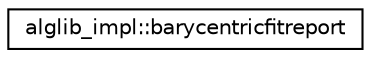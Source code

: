 digraph "Graphical Class Hierarchy"
{
  edge [fontname="Helvetica",fontsize="10",labelfontname="Helvetica",labelfontsize="10"];
  node [fontname="Helvetica",fontsize="10",shape=record];
  rankdir="LR";
  Node0 [label="alglib_impl::barycentricfitreport",height=0.2,width=0.4,color="black", fillcolor="white", style="filled",URL="$structalglib__impl_1_1barycentricfitreport.html"];
}
